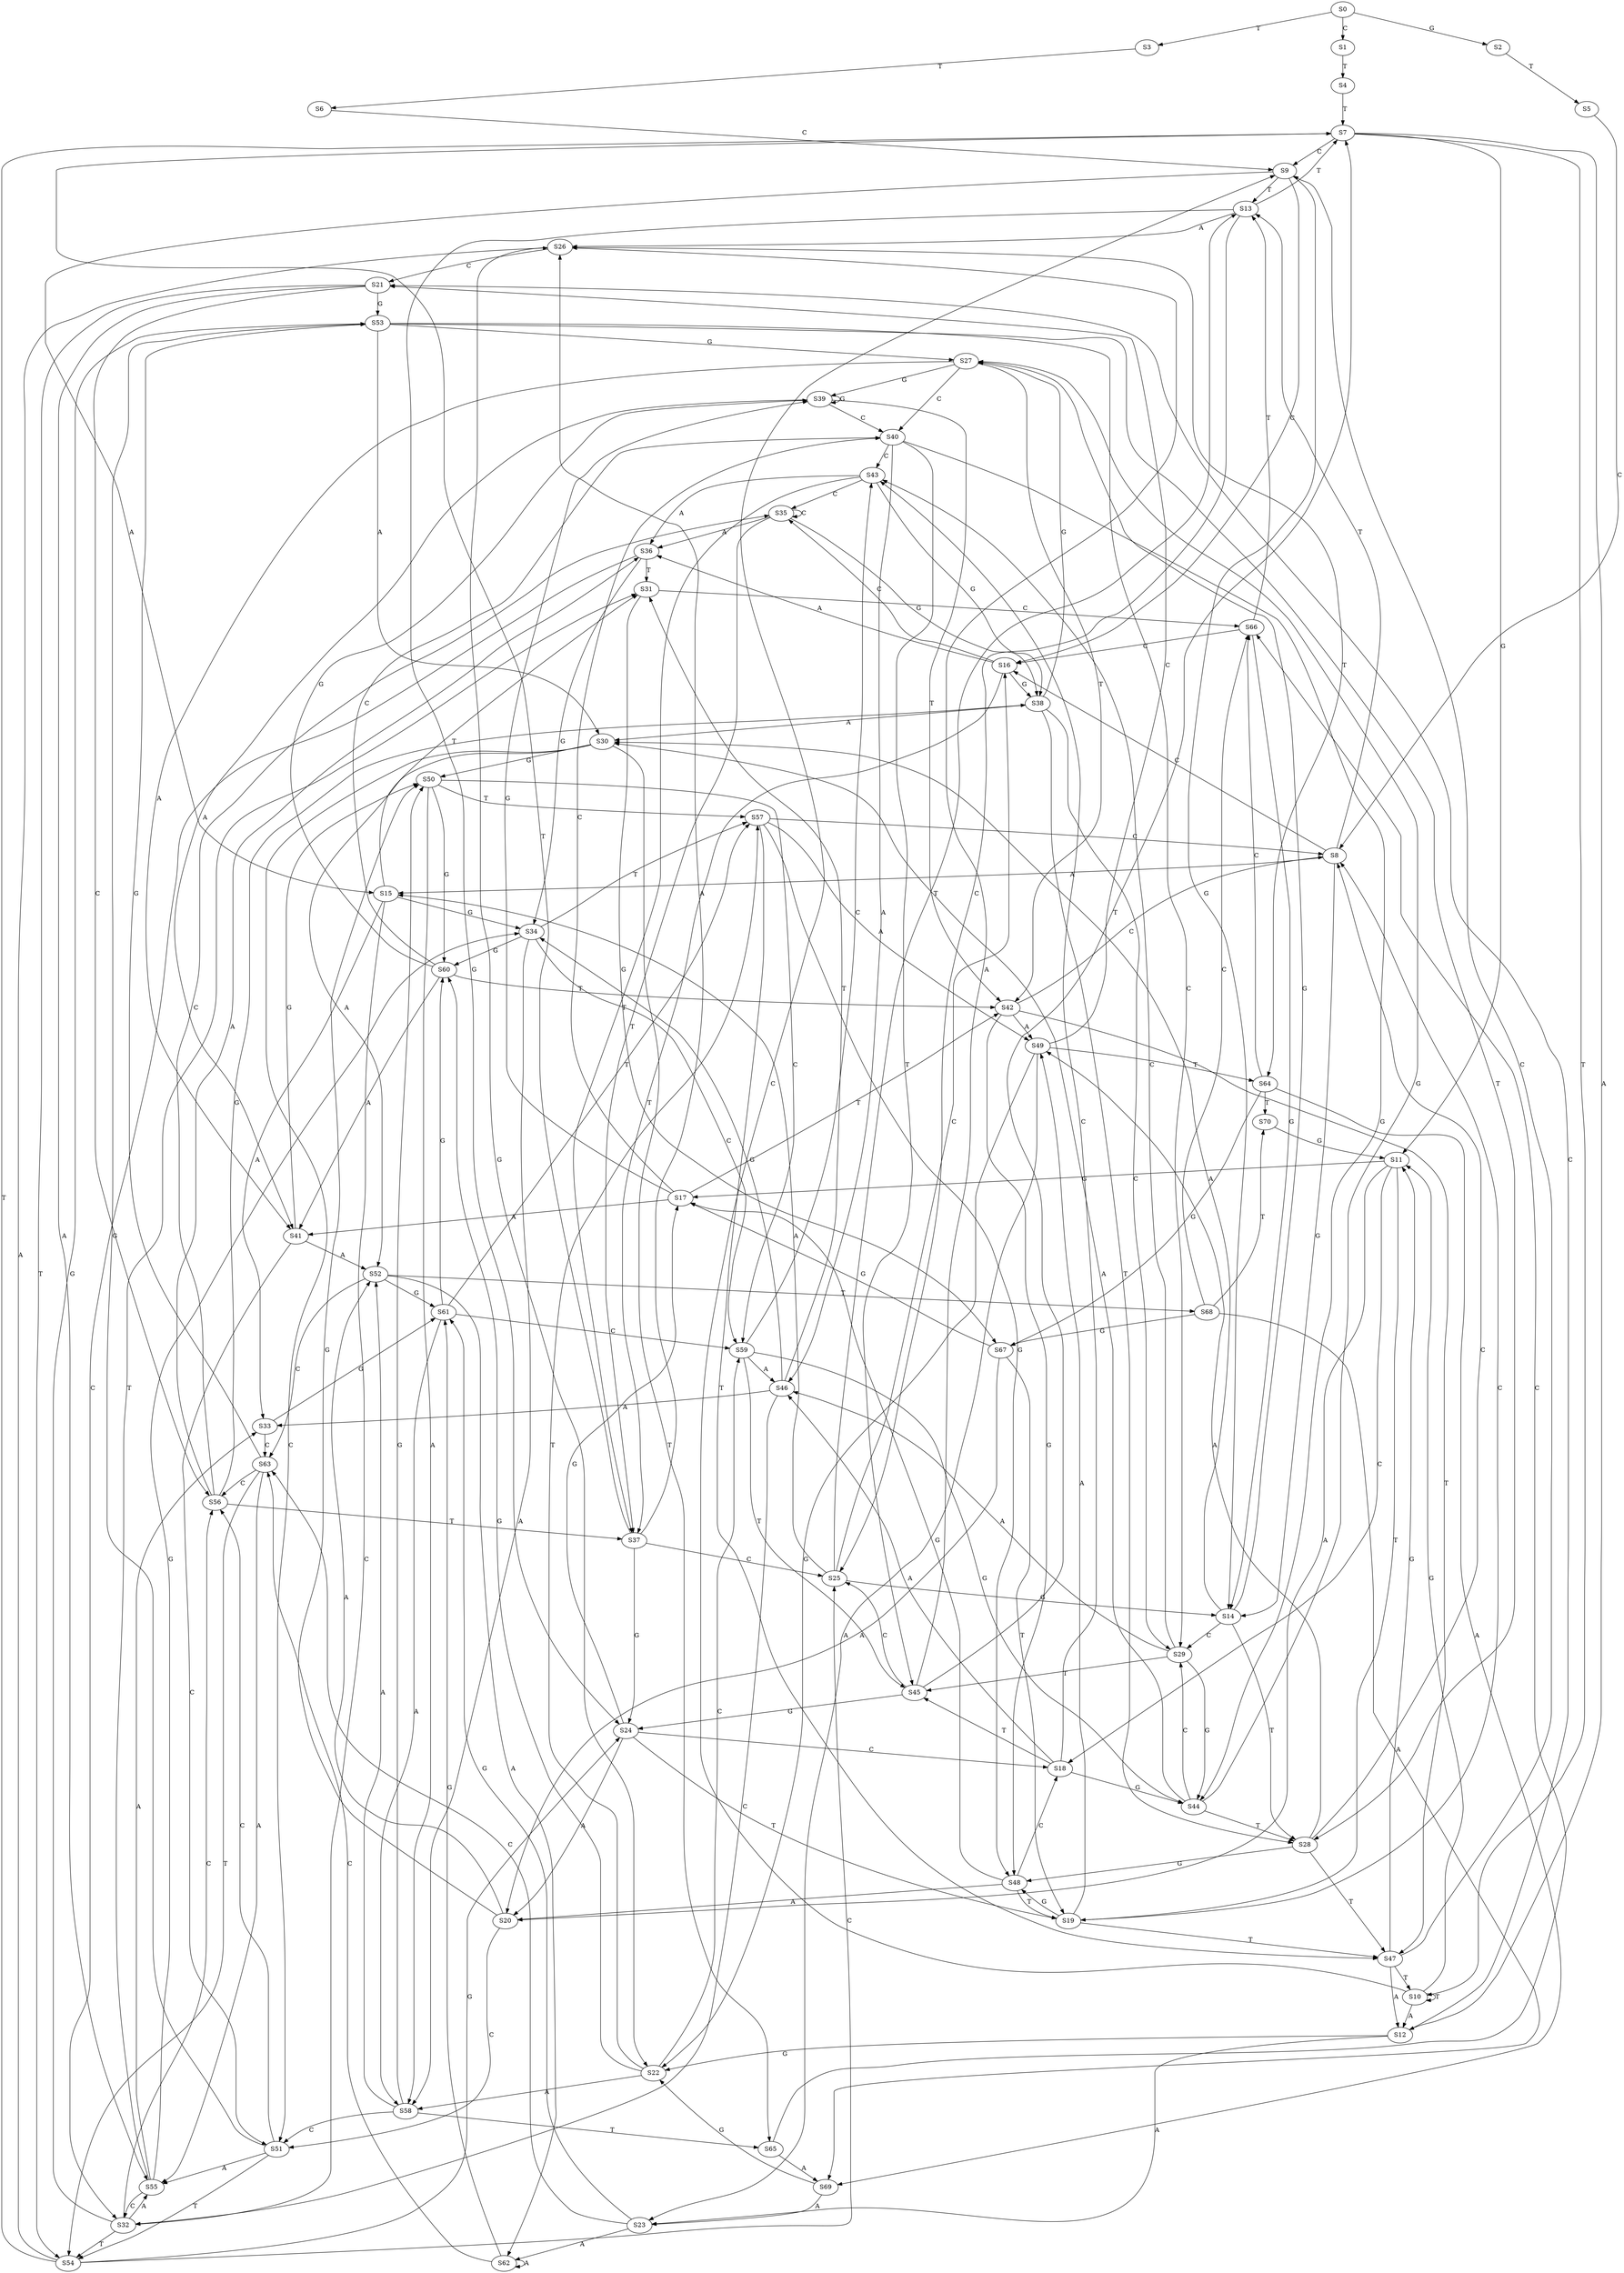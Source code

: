 strict digraph  {
	S0 -> S1 [ label = C ];
	S0 -> S2 [ label = G ];
	S0 -> S3 [ label = T ];
	S1 -> S4 [ label = T ];
	S2 -> S5 [ label = T ];
	S3 -> S6 [ label = T ];
	S4 -> S7 [ label = T ];
	S5 -> S8 [ label = C ];
	S6 -> S9 [ label = C ];
	S7 -> S9 [ label = C ];
	S7 -> S10 [ label = T ];
	S7 -> S11 [ label = G ];
	S7 -> S12 [ label = A ];
	S8 -> S13 [ label = T ];
	S8 -> S14 [ label = G ];
	S8 -> S15 [ label = A ];
	S8 -> S16 [ label = C ];
	S9 -> S15 [ label = A ];
	S9 -> S16 [ label = C ];
	S9 -> S14 [ label = G ];
	S9 -> S13 [ label = T ];
	S10 -> S11 [ label = G ];
	S10 -> S10 [ label = T ];
	S10 -> S9 [ label = C ];
	S10 -> S12 [ label = A ];
	S11 -> S17 [ label = G ];
	S11 -> S18 [ label = C ];
	S11 -> S19 [ label = T ];
	S11 -> S20 [ label = A ];
	S12 -> S21 [ label = C ];
	S12 -> S22 [ label = G ];
	S12 -> S23 [ label = A ];
	S13 -> S24 [ label = G ];
	S13 -> S25 [ label = C ];
	S13 -> S26 [ label = A ];
	S13 -> S7 [ label = T ];
	S14 -> S27 [ label = G ];
	S14 -> S28 [ label = T ];
	S14 -> S29 [ label = C ];
	S14 -> S30 [ label = A ];
	S15 -> S31 [ label = T ];
	S15 -> S32 [ label = C ];
	S15 -> S33 [ label = A ];
	S15 -> S34 [ label = G ];
	S16 -> S35 [ label = C ];
	S16 -> S36 [ label = A ];
	S16 -> S37 [ label = T ];
	S16 -> S38 [ label = G ];
	S17 -> S39 [ label = G ];
	S17 -> S40 [ label = C ];
	S17 -> S41 [ label = A ];
	S17 -> S42 [ label = T ];
	S18 -> S43 [ label = C ];
	S18 -> S44 [ label = G ];
	S18 -> S45 [ label = T ];
	S18 -> S46 [ label = A ];
	S19 -> S8 [ label = C ];
	S19 -> S47 [ label = T ];
	S19 -> S48 [ label = G ];
	S19 -> S49 [ label = A ];
	S20 -> S50 [ label = G ];
	S20 -> S51 [ label = C ];
	S20 -> S52 [ label = A ];
	S21 -> S53 [ label = G ];
	S21 -> S54 [ label = T ];
	S21 -> S55 [ label = A ];
	S21 -> S56 [ label = C ];
	S22 -> S57 [ label = T ];
	S22 -> S58 [ label = A ];
	S22 -> S59 [ label = C ];
	S22 -> S60 [ label = G ];
	S23 -> S61 [ label = G ];
	S23 -> S62 [ label = A ];
	S23 -> S63 [ label = C ];
	S24 -> S20 [ label = A ];
	S24 -> S18 [ label = C ];
	S24 -> S17 [ label = G ];
	S24 -> S19 [ label = T ];
	S25 -> S13 [ label = T ];
	S25 -> S14 [ label = G ];
	S25 -> S16 [ label = C ];
	S25 -> S15 [ label = A ];
	S26 -> S22 [ label = G ];
	S26 -> S64 [ label = T ];
	S26 -> S21 [ label = C ];
	S27 -> S41 [ label = A ];
	S27 -> S39 [ label = G ];
	S27 -> S40 [ label = C ];
	S27 -> S42 [ label = T ];
	S28 -> S8 [ label = C ];
	S28 -> S49 [ label = A ];
	S28 -> S48 [ label = G ];
	S28 -> S47 [ label = T ];
	S29 -> S44 [ label = G ];
	S29 -> S45 [ label = T ];
	S29 -> S43 [ label = C ];
	S29 -> S46 [ label = A ];
	S30 -> S52 [ label = A ];
	S30 -> S51 [ label = C ];
	S30 -> S50 [ label = G ];
	S30 -> S65 [ label = T ];
	S31 -> S66 [ label = C ];
	S31 -> S67 [ label = G ];
	S32 -> S54 [ label = T ];
	S32 -> S53 [ label = G ];
	S32 -> S55 [ label = A ];
	S32 -> S56 [ label = C ];
	S33 -> S61 [ label = G ];
	S33 -> S63 [ label = C ];
	S34 -> S60 [ label = G ];
	S34 -> S57 [ label = T ];
	S34 -> S58 [ label = A ];
	S34 -> S59 [ label = C ];
	S35 -> S38 [ label = G ];
	S35 -> S35 [ label = C ];
	S35 -> S36 [ label = A ];
	S35 -> S37 [ label = T ];
	S36 -> S34 [ label = G ];
	S36 -> S31 [ label = T ];
	S36 -> S32 [ label = C ];
	S37 -> S24 [ label = G ];
	S37 -> S25 [ label = C ];
	S37 -> S7 [ label = T ];
	S37 -> S26 [ label = A ];
	S38 -> S30 [ label = A ];
	S38 -> S27 [ label = G ];
	S38 -> S28 [ label = T ];
	S38 -> S29 [ label = C ];
	S39 -> S42 [ label = T ];
	S39 -> S40 [ label = C ];
	S39 -> S39 [ label = G ];
	S39 -> S41 [ label = A ];
	S40 -> S45 [ label = T ];
	S40 -> S43 [ label = C ];
	S40 -> S46 [ label = A ];
	S40 -> S44 [ label = G ];
	S41 -> S52 [ label = A ];
	S41 -> S50 [ label = G ];
	S41 -> S51 [ label = C ];
	S42 -> S49 [ label = A ];
	S42 -> S8 [ label = C ];
	S42 -> S48 [ label = G ];
	S42 -> S47 [ label = T ];
	S43 -> S38 [ label = G ];
	S43 -> S36 [ label = A ];
	S43 -> S37 [ label = T ];
	S43 -> S35 [ label = C ];
	S44 -> S27 [ label = G ];
	S44 -> S30 [ label = A ];
	S44 -> S28 [ label = T ];
	S44 -> S29 [ label = C ];
	S45 -> S26 [ label = A ];
	S45 -> S25 [ label = C ];
	S45 -> S7 [ label = T ];
	S45 -> S24 [ label = G ];
	S46 -> S34 [ label = G ];
	S46 -> S32 [ label = C ];
	S46 -> S33 [ label = A ];
	S46 -> S31 [ label = T ];
	S47 -> S9 [ label = C ];
	S47 -> S11 [ label = G ];
	S47 -> S12 [ label = A ];
	S47 -> S10 [ label = T ];
	S48 -> S19 [ label = T ];
	S48 -> S17 [ label = G ];
	S48 -> S20 [ label = A ];
	S48 -> S18 [ label = C ];
	S49 -> S64 [ label = T ];
	S49 -> S22 [ label = G ];
	S49 -> S23 [ label = A ];
	S49 -> S21 [ label = C ];
	S50 -> S57 [ label = T ];
	S50 -> S60 [ label = G ];
	S50 -> S58 [ label = A ];
	S50 -> S59 [ label = C ];
	S51 -> S54 [ label = T ];
	S51 -> S53 [ label = G ];
	S51 -> S56 [ label = C ];
	S51 -> S55 [ label = A ];
	S52 -> S68 [ label = T ];
	S52 -> S63 [ label = C ];
	S52 -> S62 [ label = A ];
	S52 -> S61 [ label = G ];
	S53 -> S27 [ label = G ];
	S53 -> S30 [ label = A ];
	S53 -> S28 [ label = T ];
	S53 -> S29 [ label = C ];
	S54 -> S26 [ label = A ];
	S54 -> S25 [ label = C ];
	S54 -> S7 [ label = T ];
	S54 -> S24 [ label = G ];
	S55 -> S34 [ label = G ];
	S55 -> S32 [ label = C ];
	S55 -> S33 [ label = A ];
	S55 -> S31 [ label = T ];
	S56 -> S35 [ label = C ];
	S56 -> S36 [ label = A ];
	S56 -> S37 [ label = T ];
	S56 -> S38 [ label = G ];
	S57 -> S49 [ label = A ];
	S57 -> S8 [ label = C ];
	S57 -> S48 [ label = G ];
	S57 -> S47 [ label = T ];
	S58 -> S52 [ label = A ];
	S58 -> S51 [ label = C ];
	S58 -> S65 [ label = T ];
	S58 -> S50 [ label = G ];
	S59 -> S43 [ label = C ];
	S59 -> S46 [ label = A ];
	S59 -> S44 [ label = G ];
	S59 -> S45 [ label = T ];
	S60 -> S41 [ label = A ];
	S60 -> S39 [ label = G ];
	S60 -> S42 [ label = T ];
	S60 -> S40 [ label = C ];
	S61 -> S57 [ label = T ];
	S61 -> S58 [ label = A ];
	S61 -> S59 [ label = C ];
	S61 -> S60 [ label = G ];
	S62 -> S61 [ label = G ];
	S62 -> S63 [ label = C ];
	S62 -> S62 [ label = A ];
	S63 -> S55 [ label = A ];
	S63 -> S56 [ label = C ];
	S63 -> S53 [ label = G ];
	S63 -> S54 [ label = T ];
	S64 -> S66 [ label = C ];
	S64 -> S69 [ label = A ];
	S64 -> S70 [ label = T ];
	S64 -> S67 [ label = G ];
	S65 -> S69 [ label = A ];
	S65 -> S66 [ label = C ];
	S66 -> S16 [ label = C ];
	S66 -> S14 [ label = G ];
	S66 -> S13 [ label = T ];
	S67 -> S17 [ label = G ];
	S67 -> S20 [ label = A ];
	S67 -> S19 [ label = T ];
	S68 -> S69 [ label = A ];
	S68 -> S66 [ label = C ];
	S68 -> S67 [ label = G ];
	S68 -> S70 [ label = T ];
	S69 -> S22 [ label = G ];
	S69 -> S23 [ label = A ];
	S70 -> S11 [ label = G ];
}
